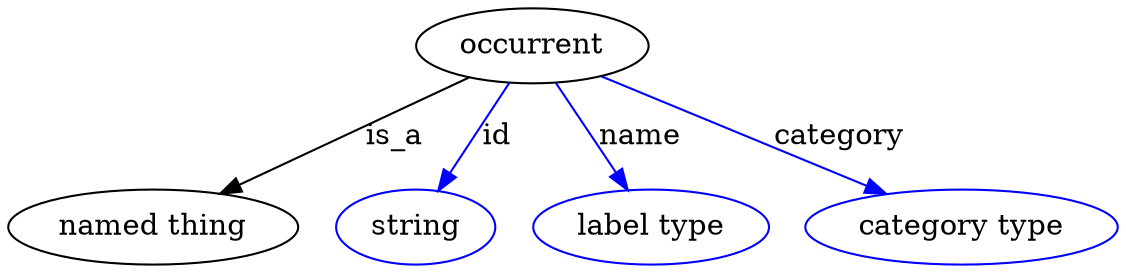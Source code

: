 digraph {
	graph [bb="0,0,433.74,123"];
	node [label="\N"];
	occurrent	[height=0.5,
		label=occurrent,
		pos="206.25,105",
		width=1.2277];
	"named thing"	[height=0.5,
		pos="55.245,18",
		width=1.5346];
	occurrent -> "named thing"	[label=is_a,
		lp="151.25,61.5",
		pos="e,81.742,33.915 181.31,89.964 156.63,76.069 118.59,54.66 90.757,38.99"];
	id	[color=blue,
		height=0.5,
		label=string,
		pos="159.25,18",
		width=0.84854];
	occurrent -> id	[color=blue,
		label=id,
		lp="191.75,61.5",
		pos="e,168.35,35.469 196.96,87.207 190.22,75.021 180.99,58.318 173.34,44.491",
		style=solid];
	name	[color=blue,
		height=0.5,
		label="label type",
		pos="253.25,18",
		width=1.2638];
	occurrent -> name	[color=blue,
		label=name,
		lp="248.75,61.5",
		pos="e,243.98,35.758 215.53,87.207 222.23,75.099 231.39,58.533 239,44.759",
		style=solid];
	category	[color=blue,
		height=0.5,
		label="category type",
		pos="375.25,18",
		width=1.6249];
	occurrent -> category	[color=blue,
		label=category,
		lp="324.75,61.5",
		pos="e,346.04,33.689 233.02,90.531 261.06,76.429 305.34,54.157 337.05,38.212",
		style=solid];
}
